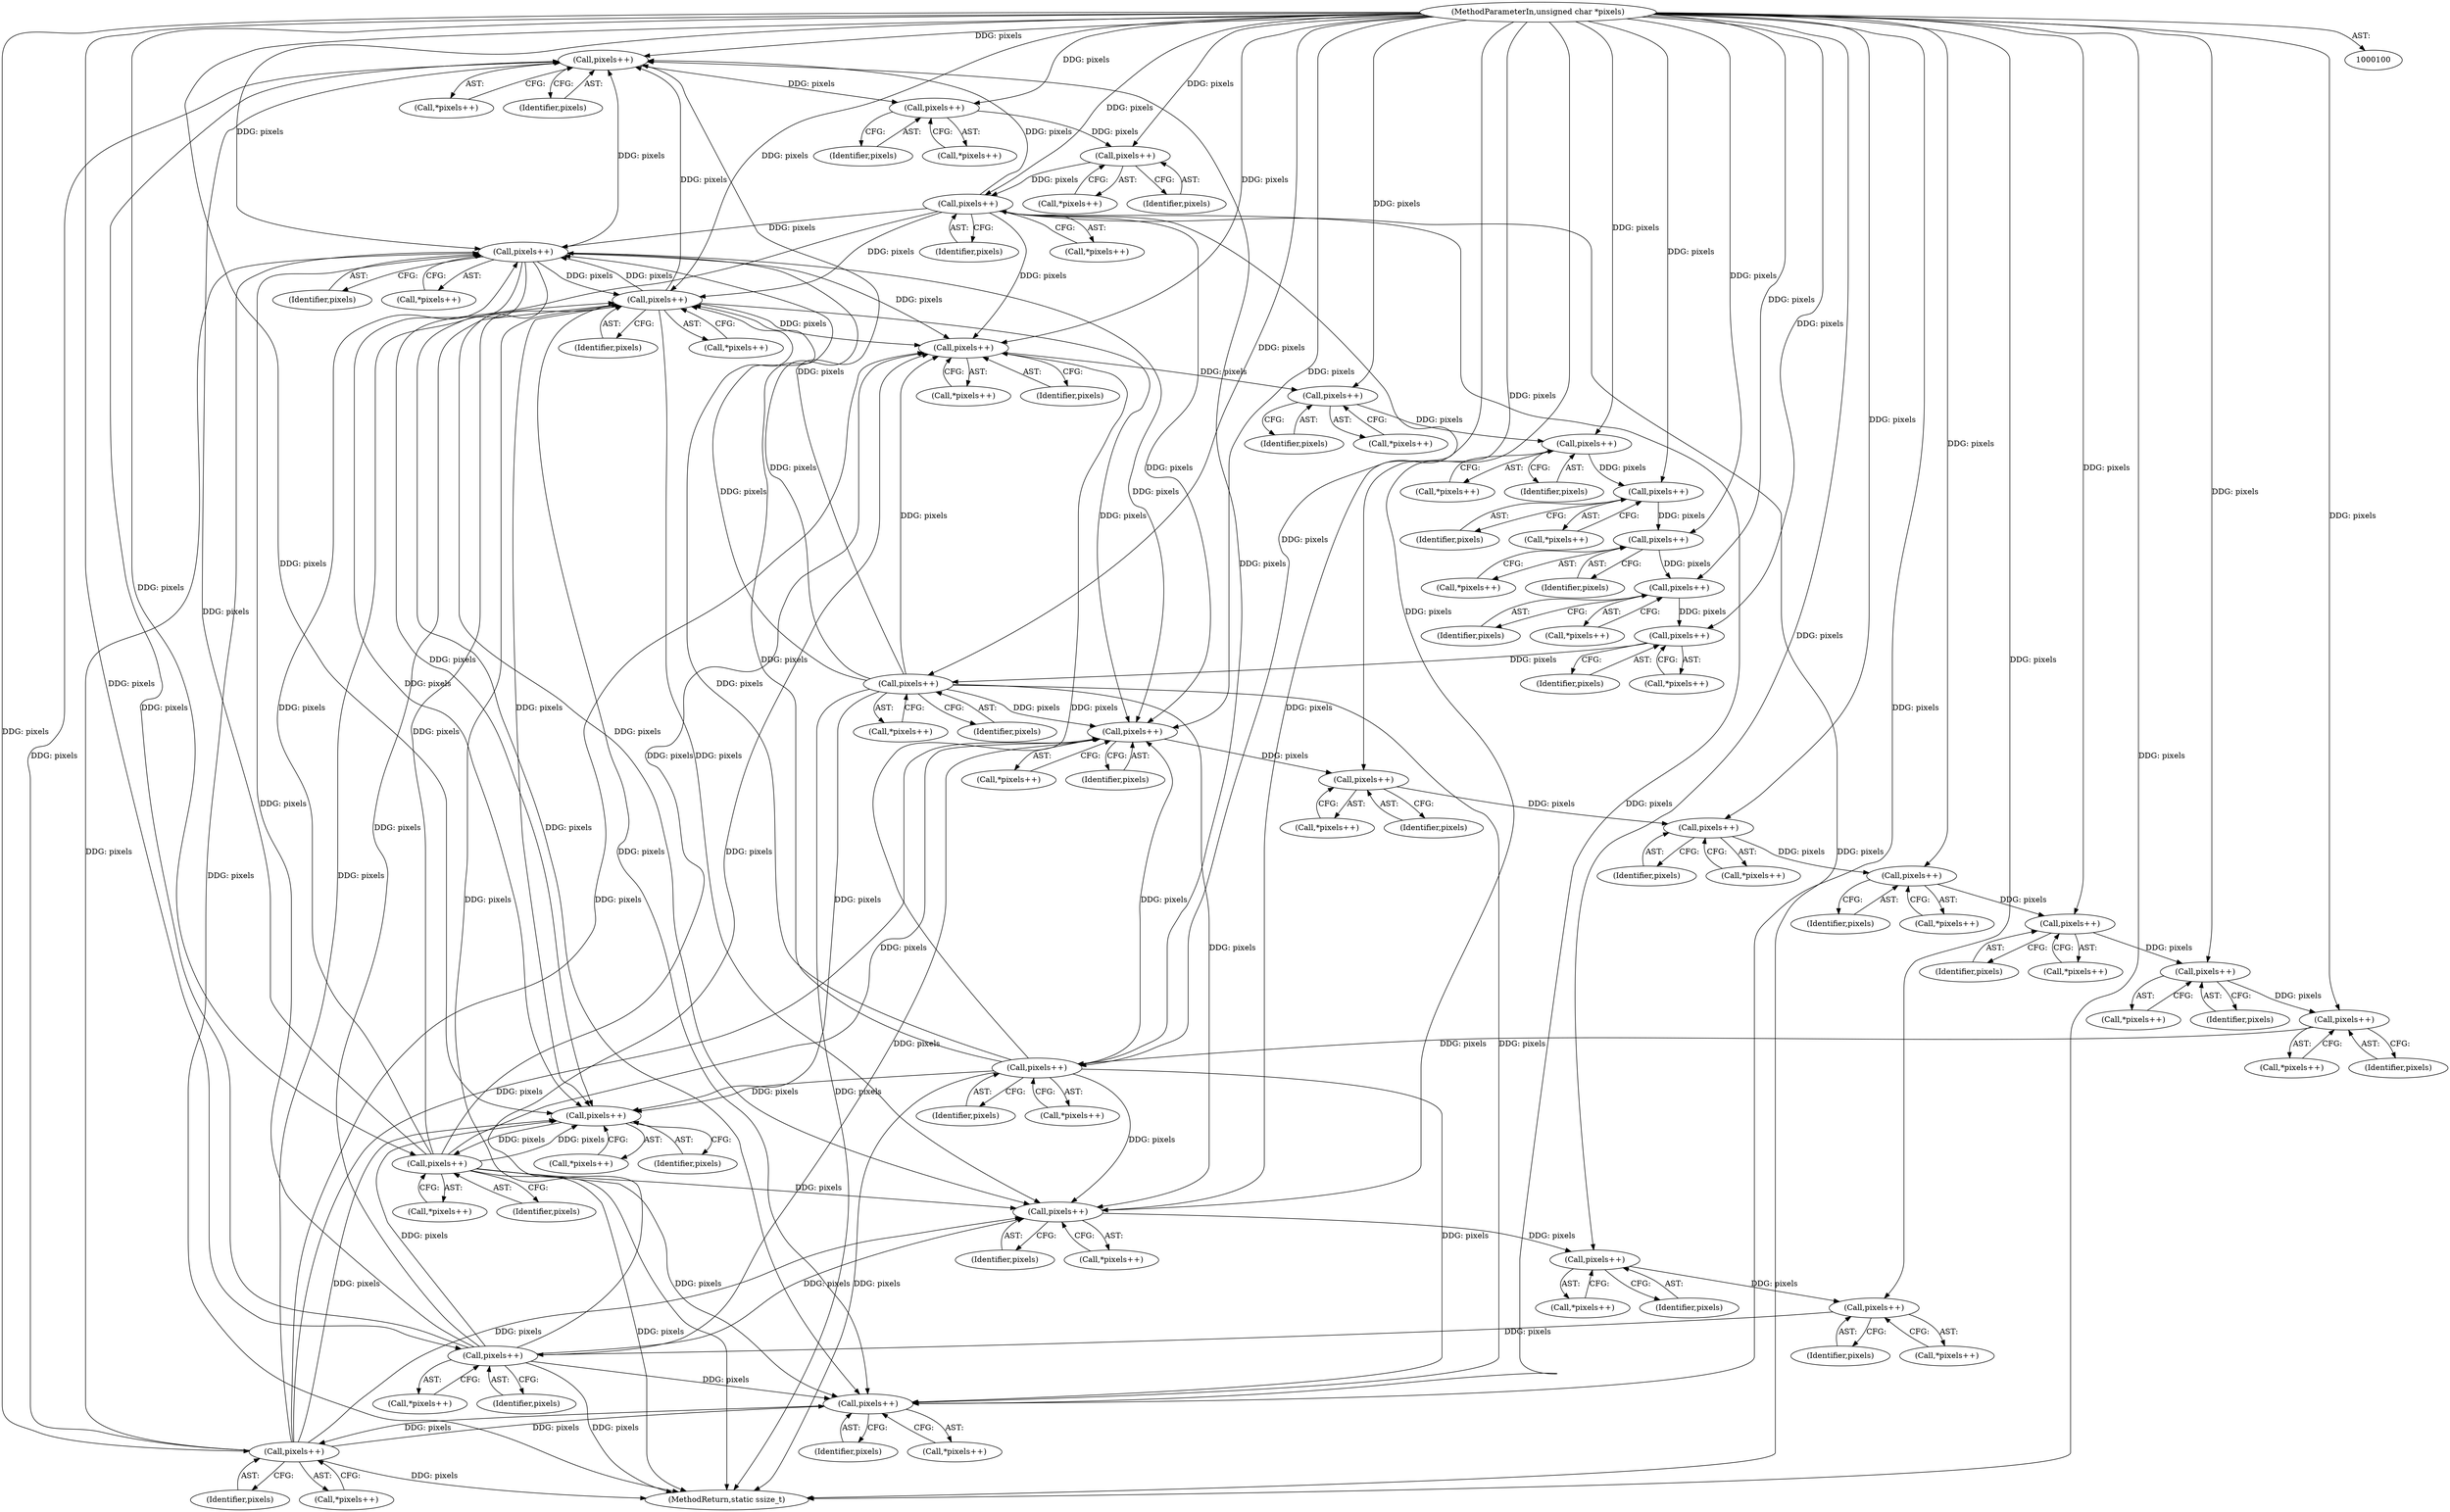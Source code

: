 digraph "0_ImageMagick_30eec879c8b446b0ea9a3bb0da1a441cc8482bc4@pointer" {
"1000303" [label="(Call,pixels++)"];
"1000589" [label="(Call,pixels++)"];
"1000379" [label="(Call,pixels++)"];
"1000501" [label="(Call,pixels++)"];
"1000488" [label="(Call,pixels++)"];
"1000475" [label="(Call,pixels++)"];
"1000462" [label="(Call,pixels++)"];
"1000449" [label="(Call,pixels++)"];
"1000436" [label="(Call,pixels++)"];
"1000423" [label="(Call,pixels++)"];
"1000410" [label="(Call,pixels++)"];
"1000336" [label="(Call,pixels++)"];
"1000325" [label="(Call,pixels++)"];
"1000314" [label="(Call,pixels++)"];
"1000303" [label="(Call,pixels++)"];
"1000574" [label="(Call,pixels++)"];
"1000564" [label="(Call,pixels++)"];
"1000549" [label="(Call,pixels++)"];
"1000539" [label="(Call,pixels++)"];
"1000529" [label="(Call,pixels++)"];
"1000519" [label="(Call,pixels++)"];
"1000363" [label="(Call,pixels++)"];
"1000352" [label="(Call,pixels++)"];
"1000286" [label="(Call,pixels++)"];
"1000274" [label="(Call,pixels++)"];
"1000262" [label="(Call,pixels++)"];
"1000250" [label="(Call,pixels++)"];
"1000238" [label="(Call,pixels++)"];
"1000226" [label="(Call,pixels++)"];
"1000214" [label="(Call,pixels++)"];
"1000202" [label="(Call,pixels++)"];
"1000105" [label="(MethodParameterIn,unsigned char *pixels)"];
"1000249" [label="(Call,*pixels++)"];
"1000519" [label="(Call,pixels++)"];
"1000326" [label="(Identifier,pixels)"];
"1000274" [label="(Call,pixels++)"];
"1000286" [label="(Call,pixels++)"];
"1000449" [label="(Call,pixels++)"];
"1000590" [label="(Identifier,pixels)"];
"1000475" [label="(Call,pixels++)"];
"1000362" [label="(Call,*pixels++)"];
"1000363" [label="(Call,pixels++)"];
"1000500" [label="(Call,*pixels++)"];
"1000528" [label="(Call,*pixels++)"];
"1000304" [label="(Identifier,pixels)"];
"1000573" [label="(Call,*pixels++)"];
"1000487" [label="(Call,*pixels++)"];
"1000352" [label="(Call,pixels++)"];
"1000313" [label="(Call,*pixels++)"];
"1000336" [label="(Call,pixels++)"];
"1000436" [label="(Call,pixels++)"];
"1000314" [label="(Call,pixels++)"];
"1000285" [label="(Call,*pixels++)"];
"1000226" [label="(Call,pixels++)"];
"1000437" [label="(Identifier,pixels)"];
"1000502" [label="(Identifier,pixels)"];
"1000530" [label="(Identifier,pixels)"];
"1000302" [label="(Call,*pixels++)"];
"1000461" [label="(Call,*pixels++)"];
"1000435" [label="(Call,*pixels++)"];
"1000565" [label="(Identifier,pixels)"];
"1000275" [label="(Identifier,pixels)"];
"1000422" [label="(Call,*pixels++)"];
"1000575" [label="(Identifier,pixels)"];
"1000227" [label="(Identifier,pixels)"];
"1000450" [label="(Identifier,pixels)"];
"1000550" [label="(Identifier,pixels)"];
"1000238" [label="(Call,pixels++)"];
"1000353" [label="(Identifier,pixels)"];
"1000201" [label="(Call,*pixels++)"];
"1000351" [label="(Call,*pixels++)"];
"1000589" [label="(Call,pixels++)"];
"1000474" [label="(Call,*pixels++)"];
"1000448" [label="(Call,*pixels++)"];
"1000105" [label="(MethodParameterIn,unsigned char *pixels)"];
"1000488" [label="(Call,pixels++)"];
"1000324" [label="(Call,*pixels++)"];
"1000529" [label="(Call,pixels++)"];
"1000463" [label="(Identifier,pixels)"];
"1000315" [label="(Identifier,pixels)"];
"1000237" [label="(Call,*pixels++)"];
"1000325" [label="(Call,pixels++)"];
"1000380" [label="(Identifier,pixels)"];
"1000564" [label="(Call,pixels++)"];
"1000588" [label="(Call,*pixels++)"];
"1000379" [label="(Call,pixels++)"];
"1000520" [label="(Identifier,pixels)"];
"1000411" [label="(Identifier,pixels)"];
"1000548" [label="(Call,*pixels++)"];
"1000263" [label="(Identifier,pixels)"];
"1000489" [label="(Identifier,pixels)"];
"1000335" [label="(Call,*pixels++)"];
"1000239" [label="(Identifier,pixels)"];
"1000501" [label="(Call,pixels++)"];
"1000364" [label="(Identifier,pixels)"];
"1000214" [label="(Call,pixels++)"];
"1000203" [label="(Identifier,pixels)"];
"1000574" [label="(Call,pixels++)"];
"1000423" [label="(Call,pixels++)"];
"1000462" [label="(Call,pixels++)"];
"1000202" [label="(Call,pixels++)"];
"1000549" [label="(Call,pixels++)"];
"1000476" [label="(Identifier,pixels)"];
"1000563" [label="(Call,*pixels++)"];
"1000539" [label="(Call,pixels++)"];
"1000410" [label="(Call,pixels++)"];
"1000303" [label="(Call,pixels++)"];
"1000251" [label="(Identifier,pixels)"];
"1000225" [label="(Call,*pixels++)"];
"1000213" [label="(Call,*pixels++)"];
"1000424" [label="(Identifier,pixels)"];
"1000262" [label="(Call,pixels++)"];
"1000540" [label="(Identifier,pixels)"];
"1000287" [label="(Identifier,pixels)"];
"1000598" [label="(MethodReturn,static ssize_t)"];
"1000273" [label="(Call,*pixels++)"];
"1000378" [label="(Call,*pixels++)"];
"1000337" [label="(Identifier,pixels)"];
"1000538" [label="(Call,*pixels++)"];
"1000261" [label="(Call,*pixels++)"];
"1000518" [label="(Call,*pixels++)"];
"1000250" [label="(Call,pixels++)"];
"1000409" [label="(Call,*pixels++)"];
"1000215" [label="(Identifier,pixels)"];
"1000303" -> "1000302"  [label="AST: "];
"1000303" -> "1000304"  [label="CFG: "];
"1000304" -> "1000303"  [label="AST: "];
"1000302" -> "1000303"  [label="CFG: "];
"1000589" -> "1000303"  [label="DDG: pixels"];
"1000379" -> "1000303"  [label="DDG: pixels"];
"1000501" -> "1000303"  [label="DDG: pixels"];
"1000336" -> "1000303"  [label="DDG: pixels"];
"1000574" -> "1000303"  [label="DDG: pixels"];
"1000549" -> "1000303"  [label="DDG: pixels"];
"1000363" -> "1000303"  [label="DDG: pixels"];
"1000286" -> "1000303"  [label="DDG: pixels"];
"1000105" -> "1000303"  [label="DDG: pixels"];
"1000303" -> "1000314"  [label="DDG: pixels"];
"1000589" -> "1000588"  [label="AST: "];
"1000589" -> "1000590"  [label="CFG: "];
"1000590" -> "1000589"  [label="AST: "];
"1000588" -> "1000589"  [label="CFG: "];
"1000589" -> "1000598"  [label="DDG: pixels"];
"1000589" -> "1000202"  [label="DDG: pixels"];
"1000589" -> "1000352"  [label="DDG: pixels"];
"1000589" -> "1000379"  [label="DDG: pixels"];
"1000589" -> "1000410"  [label="DDG: pixels"];
"1000589" -> "1000519"  [label="DDG: pixels"];
"1000589" -> "1000564"  [label="DDG: pixels"];
"1000379" -> "1000589"  [label="DDG: pixels"];
"1000501" -> "1000589"  [label="DDG: pixels"];
"1000336" -> "1000589"  [label="DDG: pixels"];
"1000574" -> "1000589"  [label="DDG: pixels"];
"1000549" -> "1000589"  [label="DDG: pixels"];
"1000363" -> "1000589"  [label="DDG: pixels"];
"1000286" -> "1000589"  [label="DDG: pixels"];
"1000105" -> "1000589"  [label="DDG: pixels"];
"1000379" -> "1000378"  [label="AST: "];
"1000379" -> "1000380"  [label="CFG: "];
"1000380" -> "1000379"  [label="AST: "];
"1000378" -> "1000379"  [label="CFG: "];
"1000379" -> "1000598"  [label="DDG: pixels"];
"1000379" -> "1000202"  [label="DDG: pixels"];
"1000379" -> "1000352"  [label="DDG: pixels"];
"1000501" -> "1000379"  [label="DDG: pixels"];
"1000336" -> "1000379"  [label="DDG: pixels"];
"1000574" -> "1000379"  [label="DDG: pixels"];
"1000549" -> "1000379"  [label="DDG: pixels"];
"1000363" -> "1000379"  [label="DDG: pixels"];
"1000286" -> "1000379"  [label="DDG: pixels"];
"1000105" -> "1000379"  [label="DDG: pixels"];
"1000379" -> "1000410"  [label="DDG: pixels"];
"1000379" -> "1000519"  [label="DDG: pixels"];
"1000379" -> "1000564"  [label="DDG: pixels"];
"1000501" -> "1000500"  [label="AST: "];
"1000501" -> "1000502"  [label="CFG: "];
"1000502" -> "1000501"  [label="AST: "];
"1000500" -> "1000501"  [label="CFG: "];
"1000501" -> "1000598"  [label="DDG: pixels"];
"1000501" -> "1000202"  [label="DDG: pixels"];
"1000501" -> "1000352"  [label="DDG: pixels"];
"1000501" -> "1000410"  [label="DDG: pixels"];
"1000488" -> "1000501"  [label="DDG: pixels"];
"1000105" -> "1000501"  [label="DDG: pixels"];
"1000501" -> "1000519"  [label="DDG: pixels"];
"1000501" -> "1000564"  [label="DDG: pixels"];
"1000488" -> "1000487"  [label="AST: "];
"1000488" -> "1000489"  [label="CFG: "];
"1000489" -> "1000488"  [label="AST: "];
"1000487" -> "1000488"  [label="CFG: "];
"1000475" -> "1000488"  [label="DDG: pixels"];
"1000105" -> "1000488"  [label="DDG: pixels"];
"1000475" -> "1000474"  [label="AST: "];
"1000475" -> "1000476"  [label="CFG: "];
"1000476" -> "1000475"  [label="AST: "];
"1000474" -> "1000475"  [label="CFG: "];
"1000462" -> "1000475"  [label="DDG: pixels"];
"1000105" -> "1000475"  [label="DDG: pixels"];
"1000462" -> "1000461"  [label="AST: "];
"1000462" -> "1000463"  [label="CFG: "];
"1000463" -> "1000462"  [label="AST: "];
"1000461" -> "1000462"  [label="CFG: "];
"1000449" -> "1000462"  [label="DDG: pixels"];
"1000105" -> "1000462"  [label="DDG: pixels"];
"1000449" -> "1000448"  [label="AST: "];
"1000449" -> "1000450"  [label="CFG: "];
"1000450" -> "1000449"  [label="AST: "];
"1000448" -> "1000449"  [label="CFG: "];
"1000436" -> "1000449"  [label="DDG: pixels"];
"1000105" -> "1000449"  [label="DDG: pixels"];
"1000436" -> "1000435"  [label="AST: "];
"1000436" -> "1000437"  [label="CFG: "];
"1000437" -> "1000436"  [label="AST: "];
"1000435" -> "1000436"  [label="CFG: "];
"1000423" -> "1000436"  [label="DDG: pixels"];
"1000105" -> "1000436"  [label="DDG: pixels"];
"1000423" -> "1000422"  [label="AST: "];
"1000423" -> "1000424"  [label="CFG: "];
"1000424" -> "1000423"  [label="AST: "];
"1000422" -> "1000423"  [label="CFG: "];
"1000410" -> "1000423"  [label="DDG: pixels"];
"1000105" -> "1000423"  [label="DDG: pixels"];
"1000410" -> "1000409"  [label="AST: "];
"1000410" -> "1000411"  [label="CFG: "];
"1000411" -> "1000410"  [label="AST: "];
"1000409" -> "1000410"  [label="CFG: "];
"1000336" -> "1000410"  [label="DDG: pixels"];
"1000574" -> "1000410"  [label="DDG: pixels"];
"1000549" -> "1000410"  [label="DDG: pixels"];
"1000363" -> "1000410"  [label="DDG: pixels"];
"1000286" -> "1000410"  [label="DDG: pixels"];
"1000105" -> "1000410"  [label="DDG: pixels"];
"1000336" -> "1000335"  [label="AST: "];
"1000336" -> "1000337"  [label="CFG: "];
"1000337" -> "1000336"  [label="AST: "];
"1000335" -> "1000336"  [label="CFG: "];
"1000336" -> "1000598"  [label="DDG: pixels"];
"1000336" -> "1000202"  [label="DDG: pixels"];
"1000325" -> "1000336"  [label="DDG: pixels"];
"1000105" -> "1000336"  [label="DDG: pixels"];
"1000336" -> "1000352"  [label="DDG: pixels"];
"1000336" -> "1000519"  [label="DDG: pixels"];
"1000336" -> "1000564"  [label="DDG: pixels"];
"1000325" -> "1000324"  [label="AST: "];
"1000325" -> "1000326"  [label="CFG: "];
"1000326" -> "1000325"  [label="AST: "];
"1000324" -> "1000325"  [label="CFG: "];
"1000314" -> "1000325"  [label="DDG: pixels"];
"1000105" -> "1000325"  [label="DDG: pixels"];
"1000314" -> "1000313"  [label="AST: "];
"1000314" -> "1000315"  [label="CFG: "];
"1000315" -> "1000314"  [label="AST: "];
"1000313" -> "1000314"  [label="CFG: "];
"1000105" -> "1000314"  [label="DDG: pixels"];
"1000574" -> "1000573"  [label="AST: "];
"1000574" -> "1000575"  [label="CFG: "];
"1000575" -> "1000574"  [label="AST: "];
"1000573" -> "1000574"  [label="CFG: "];
"1000574" -> "1000598"  [label="DDG: pixels"];
"1000574" -> "1000202"  [label="DDG: pixels"];
"1000574" -> "1000352"  [label="DDG: pixels"];
"1000574" -> "1000519"  [label="DDG: pixels"];
"1000574" -> "1000564"  [label="DDG: pixels"];
"1000564" -> "1000574"  [label="DDG: pixels"];
"1000105" -> "1000574"  [label="DDG: pixels"];
"1000564" -> "1000563"  [label="AST: "];
"1000564" -> "1000565"  [label="CFG: "];
"1000565" -> "1000564"  [label="AST: "];
"1000563" -> "1000564"  [label="CFG: "];
"1000549" -> "1000564"  [label="DDG: pixels"];
"1000363" -> "1000564"  [label="DDG: pixels"];
"1000286" -> "1000564"  [label="DDG: pixels"];
"1000105" -> "1000564"  [label="DDG: pixels"];
"1000549" -> "1000548"  [label="AST: "];
"1000549" -> "1000550"  [label="CFG: "];
"1000550" -> "1000549"  [label="AST: "];
"1000548" -> "1000549"  [label="CFG: "];
"1000549" -> "1000598"  [label="DDG: pixels"];
"1000549" -> "1000202"  [label="DDG: pixels"];
"1000549" -> "1000352"  [label="DDG: pixels"];
"1000549" -> "1000519"  [label="DDG: pixels"];
"1000539" -> "1000549"  [label="DDG: pixels"];
"1000105" -> "1000549"  [label="DDG: pixels"];
"1000539" -> "1000538"  [label="AST: "];
"1000539" -> "1000540"  [label="CFG: "];
"1000540" -> "1000539"  [label="AST: "];
"1000538" -> "1000539"  [label="CFG: "];
"1000529" -> "1000539"  [label="DDG: pixels"];
"1000105" -> "1000539"  [label="DDG: pixels"];
"1000529" -> "1000528"  [label="AST: "];
"1000529" -> "1000530"  [label="CFG: "];
"1000530" -> "1000529"  [label="AST: "];
"1000528" -> "1000529"  [label="CFG: "];
"1000519" -> "1000529"  [label="DDG: pixels"];
"1000105" -> "1000529"  [label="DDG: pixels"];
"1000519" -> "1000518"  [label="AST: "];
"1000519" -> "1000520"  [label="CFG: "];
"1000520" -> "1000519"  [label="AST: "];
"1000518" -> "1000519"  [label="CFG: "];
"1000363" -> "1000519"  [label="DDG: pixels"];
"1000286" -> "1000519"  [label="DDG: pixels"];
"1000105" -> "1000519"  [label="DDG: pixels"];
"1000363" -> "1000362"  [label="AST: "];
"1000363" -> "1000364"  [label="CFG: "];
"1000364" -> "1000363"  [label="AST: "];
"1000362" -> "1000363"  [label="CFG: "];
"1000363" -> "1000598"  [label="DDG: pixels"];
"1000363" -> "1000202"  [label="DDG: pixels"];
"1000363" -> "1000352"  [label="DDG: pixels"];
"1000352" -> "1000363"  [label="DDG: pixels"];
"1000105" -> "1000363"  [label="DDG: pixels"];
"1000352" -> "1000351"  [label="AST: "];
"1000352" -> "1000353"  [label="CFG: "];
"1000353" -> "1000352"  [label="AST: "];
"1000351" -> "1000352"  [label="CFG: "];
"1000286" -> "1000352"  [label="DDG: pixels"];
"1000105" -> "1000352"  [label="DDG: pixels"];
"1000286" -> "1000285"  [label="AST: "];
"1000286" -> "1000287"  [label="CFG: "];
"1000287" -> "1000286"  [label="AST: "];
"1000285" -> "1000286"  [label="CFG: "];
"1000286" -> "1000598"  [label="DDG: pixels"];
"1000286" -> "1000202"  [label="DDG: pixels"];
"1000274" -> "1000286"  [label="DDG: pixels"];
"1000105" -> "1000286"  [label="DDG: pixels"];
"1000274" -> "1000273"  [label="AST: "];
"1000274" -> "1000275"  [label="CFG: "];
"1000275" -> "1000274"  [label="AST: "];
"1000273" -> "1000274"  [label="CFG: "];
"1000262" -> "1000274"  [label="DDG: pixels"];
"1000105" -> "1000274"  [label="DDG: pixels"];
"1000262" -> "1000261"  [label="AST: "];
"1000262" -> "1000263"  [label="CFG: "];
"1000263" -> "1000262"  [label="AST: "];
"1000261" -> "1000262"  [label="CFG: "];
"1000250" -> "1000262"  [label="DDG: pixels"];
"1000105" -> "1000262"  [label="DDG: pixels"];
"1000250" -> "1000249"  [label="AST: "];
"1000250" -> "1000251"  [label="CFG: "];
"1000251" -> "1000250"  [label="AST: "];
"1000249" -> "1000250"  [label="CFG: "];
"1000238" -> "1000250"  [label="DDG: pixels"];
"1000105" -> "1000250"  [label="DDG: pixels"];
"1000238" -> "1000237"  [label="AST: "];
"1000238" -> "1000239"  [label="CFG: "];
"1000239" -> "1000238"  [label="AST: "];
"1000237" -> "1000238"  [label="CFG: "];
"1000226" -> "1000238"  [label="DDG: pixels"];
"1000105" -> "1000238"  [label="DDG: pixels"];
"1000226" -> "1000225"  [label="AST: "];
"1000226" -> "1000227"  [label="CFG: "];
"1000227" -> "1000226"  [label="AST: "];
"1000225" -> "1000226"  [label="CFG: "];
"1000214" -> "1000226"  [label="DDG: pixels"];
"1000105" -> "1000226"  [label="DDG: pixels"];
"1000214" -> "1000213"  [label="AST: "];
"1000214" -> "1000215"  [label="CFG: "];
"1000215" -> "1000214"  [label="AST: "];
"1000213" -> "1000214"  [label="CFG: "];
"1000202" -> "1000214"  [label="DDG: pixels"];
"1000105" -> "1000214"  [label="DDG: pixels"];
"1000202" -> "1000201"  [label="AST: "];
"1000202" -> "1000203"  [label="CFG: "];
"1000203" -> "1000202"  [label="AST: "];
"1000201" -> "1000202"  [label="CFG: "];
"1000105" -> "1000202"  [label="DDG: pixels"];
"1000105" -> "1000100"  [label="AST: "];
"1000105" -> "1000598"  [label="DDG: pixels"];
}
